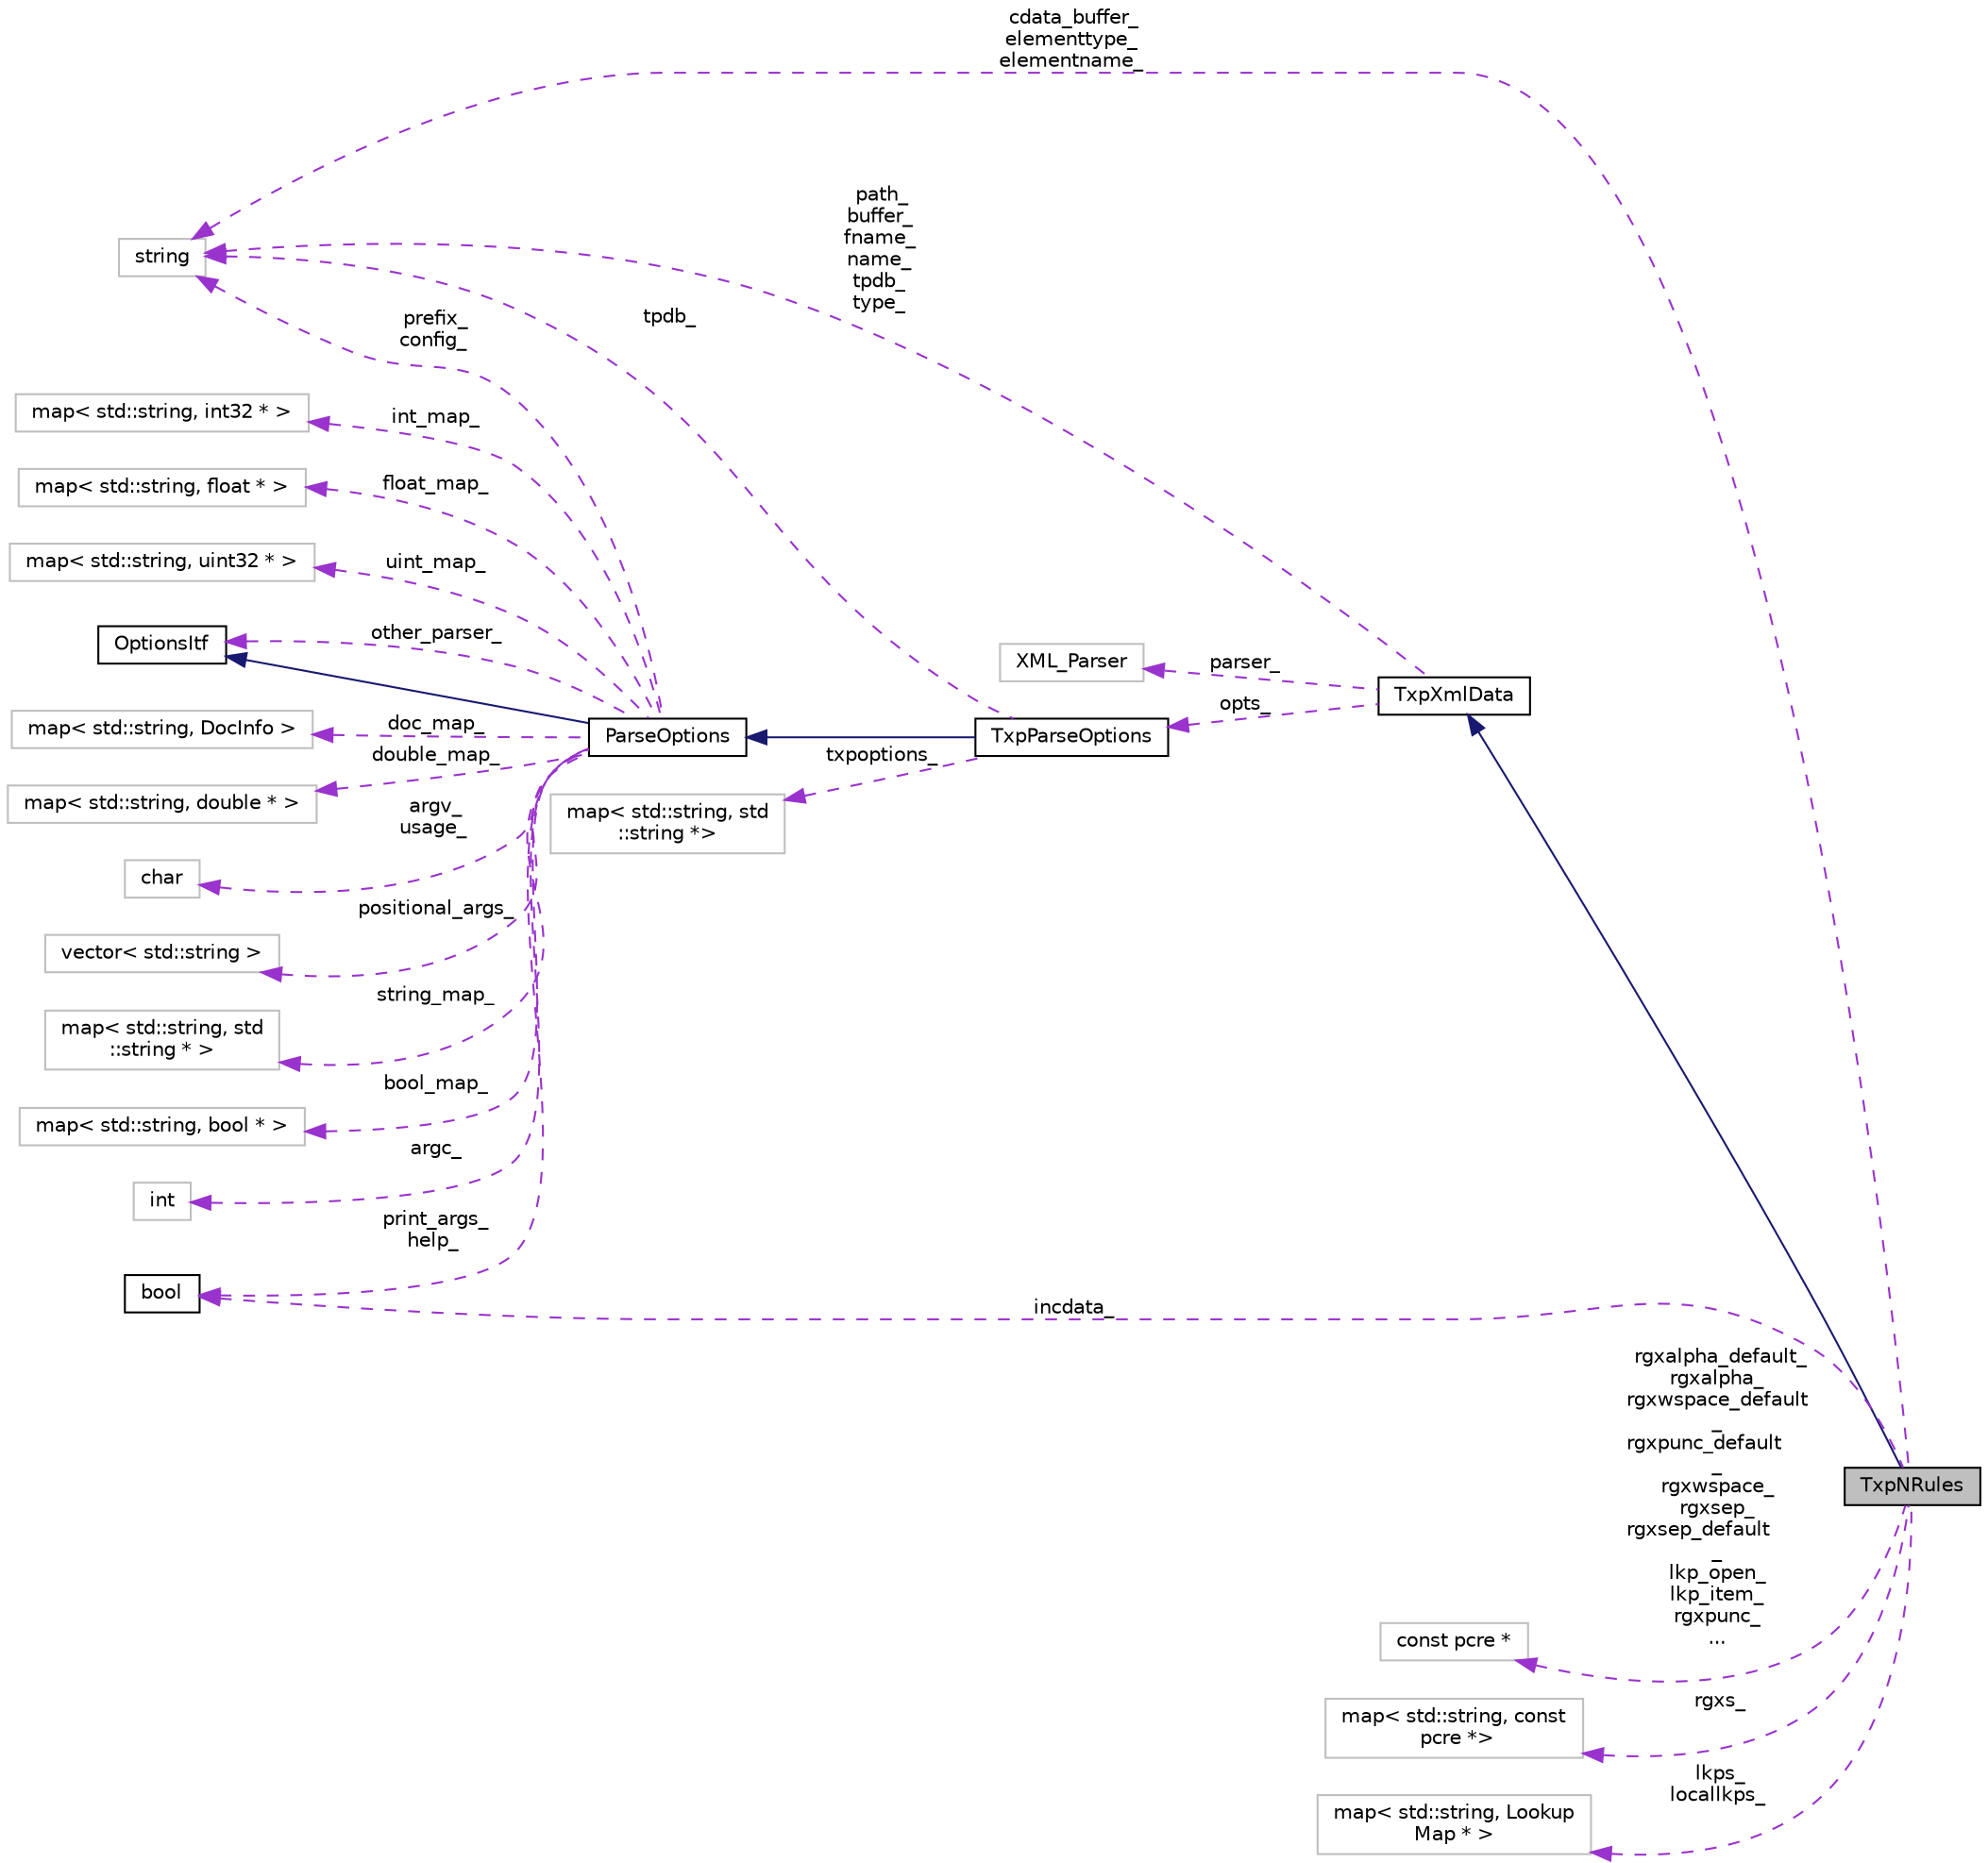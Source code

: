 digraph "TxpNRules"
{
  edge [fontname="Helvetica",fontsize="10",labelfontname="Helvetica",labelfontsize="10"];
  node [fontname="Helvetica",fontsize="10",shape=record];
  rankdir="LR";
  Node2 [label="TxpNRules",height=0.2,width=0.4,color="black", fillcolor="grey75", style="filled", fontcolor="black"];
  Node3 -> Node2 [dir="back",color="midnightblue",fontsize="10",style="solid",fontname="Helvetica"];
  Node3 [label="TxpXmlData",height=0.2,width=0.4,color="black", fillcolor="white", style="filled",URL="$classkaldi_1_1TxpXmlData.html",tooltip="Base class for all objects which require voice data. "];
  Node4 -> Node3 [dir="back",color="darkorchid3",fontsize="10",style="dashed",label=" parser_" ,fontname="Helvetica"];
  Node4 [label="XML_Parser",height=0.2,width=0.4,color="grey75", fillcolor="white", style="filled"];
  Node5 -> Node3 [dir="back",color="darkorchid3",fontsize="10",style="dashed",label=" path_\nbuffer_\nfname_\nname_\ntpdb_\ntype_" ,fontname="Helvetica"];
  Node5 [label="string",height=0.2,width=0.4,color="grey75", fillcolor="white", style="filled"];
  Node6 -> Node3 [dir="back",color="darkorchid3",fontsize="10",style="dashed",label=" opts_" ,fontname="Helvetica"];
  Node6 [label="TxpParseOptions",height=0.2,width=0.4,color="black", fillcolor="white", style="filled",URL="$classkaldi_1_1TxpParseOptions.html",tooltip="Class derived from standard ParseOptions in order to allow txp system to load a voice specific set of..."];
  Node7 -> Node6 [dir="back",color="midnightblue",fontsize="10",style="solid",fontname="Helvetica"];
  Node7 [label="ParseOptions",height=0.2,width=0.4,color="black", fillcolor="white", style="filled",URL="$classkaldi_1_1ParseOptions.html",tooltip="The class ParseOptions is for parsing command-line options; see Parsing command-line options for more..."];
  Node8 -> Node7 [dir="back",color="midnightblue",fontsize="10",style="solid",fontname="Helvetica"];
  Node8 [label="OptionsItf",height=0.2,width=0.4,color="black", fillcolor="white", style="filled",URL="$classkaldi_1_1OptionsItf.html"];
  Node8 -> Node7 [dir="back",color="darkorchid3",fontsize="10",style="dashed",label=" other_parser_" ,fontname="Helvetica"];
  Node9 -> Node7 [dir="back",color="darkorchid3",fontsize="10",style="dashed",label=" doc_map_" ,fontname="Helvetica"];
  Node9 [label="map\< std::string, DocInfo \>",height=0.2,width=0.4,color="grey75", fillcolor="white", style="filled"];
  Node10 -> Node7 [dir="back",color="darkorchid3",fontsize="10",style="dashed",label=" double_map_" ,fontname="Helvetica"];
  Node10 [label="map\< std::string, double * \>",height=0.2,width=0.4,color="grey75", fillcolor="white", style="filled"];
  Node11 -> Node7 [dir="back",color="darkorchid3",fontsize="10",style="dashed",label=" argv_\nusage_" ,fontname="Helvetica"];
  Node11 [label="char",height=0.2,width=0.4,color="grey75", fillcolor="white", style="filled"];
  Node12 -> Node7 [dir="back",color="darkorchid3",fontsize="10",style="dashed",label=" positional_args_" ,fontname="Helvetica"];
  Node12 [label="vector\< std::string \>",height=0.2,width=0.4,color="grey75", fillcolor="white", style="filled"];
  Node13 -> Node7 [dir="back",color="darkorchid3",fontsize="10",style="dashed",label=" string_map_" ,fontname="Helvetica"];
  Node13 [label="map\< std::string, std\l::string * \>",height=0.2,width=0.4,color="grey75", fillcolor="white", style="filled"];
  Node14 -> Node7 [dir="back",color="darkorchid3",fontsize="10",style="dashed",label=" bool_map_" ,fontname="Helvetica"];
  Node14 [label="map\< std::string, bool * \>",height=0.2,width=0.4,color="grey75", fillcolor="white", style="filled"];
  Node15 -> Node7 [dir="back",color="darkorchid3",fontsize="10",style="dashed",label=" argc_" ,fontname="Helvetica"];
  Node15 [label="int",height=0.2,width=0.4,color="grey75", fillcolor="white", style="filled"];
  Node5 -> Node7 [dir="back",color="darkorchid3",fontsize="10",style="dashed",label=" prefix_\nconfig_" ,fontname="Helvetica"];
  Node16 -> Node7 [dir="back",color="darkorchid3",fontsize="10",style="dashed",label=" print_args_\nhelp_" ,fontname="Helvetica"];
  Node16 [label="bool",height=0.2,width=0.4,color="black", fillcolor="white", style="filled",URL="$classbool.html"];
  Node17 -> Node7 [dir="back",color="darkorchid3",fontsize="10",style="dashed",label=" int_map_" ,fontname="Helvetica"];
  Node17 [label="map\< std::string, int32 * \>",height=0.2,width=0.4,color="grey75", fillcolor="white", style="filled"];
  Node18 -> Node7 [dir="back",color="darkorchid3",fontsize="10",style="dashed",label=" float_map_" ,fontname="Helvetica"];
  Node18 [label="map\< std::string, float * \>",height=0.2,width=0.4,color="grey75", fillcolor="white", style="filled"];
  Node19 -> Node7 [dir="back",color="darkorchid3",fontsize="10",style="dashed",label=" uint_map_" ,fontname="Helvetica"];
  Node19 [label="map\< std::string, uint32 * \>",height=0.2,width=0.4,color="grey75", fillcolor="white", style="filled"];
  Node20 -> Node6 [dir="back",color="darkorchid3",fontsize="10",style="dashed",label=" txpoptions_" ,fontname="Helvetica"];
  Node20 [label="map\< std::string, std\l::string *\>",height=0.2,width=0.4,color="grey75", fillcolor="white", style="filled"];
  Node5 -> Node6 [dir="back",color="darkorchid3",fontsize="10",style="dashed",label=" tpdb_" ,fontname="Helvetica"];
  Node21 -> Node2 [dir="back",color="darkorchid3",fontsize="10",style="dashed",label=" rgxalpha_default_\nrgxalpha_\nrgxwspace_default\l_\nrgxpunc_default\l_\nrgxwspace_\nrgxsep_\nrgxsep_default\l_\nlkp_open_\nlkp_item_\nrgxpunc_\n..." ,fontname="Helvetica"];
  Node21 [label="const pcre *",height=0.2,width=0.4,color="grey75", fillcolor="white", style="filled"];
  Node5 -> Node2 [dir="back",color="darkorchid3",fontsize="10",style="dashed",label=" cdata_buffer_\nelementtype_\nelementname_" ,fontname="Helvetica"];
  Node16 -> Node2 [dir="back",color="darkorchid3",fontsize="10",style="dashed",label=" incdata_" ,fontname="Helvetica"];
  Node22 -> Node2 [dir="back",color="darkorchid3",fontsize="10",style="dashed",label=" rgxs_" ,fontname="Helvetica"];
  Node22 [label="map\< std::string, const\l pcre *\>",height=0.2,width=0.4,color="grey75", fillcolor="white", style="filled"];
  Node23 -> Node2 [dir="back",color="darkorchid3",fontsize="10",style="dashed",label=" lkps_\nlocallkps_" ,fontname="Helvetica"];
  Node23 [label="map\< std::string, Lookup\lMap * \>",height=0.2,width=0.4,color="grey75", fillcolor="white", style="filled"];
}
